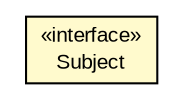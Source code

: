 #!/usr/local/bin/dot
#
# Class diagram 
# Generated by UMLGraph version R5_6-24-gf6e263 (http://www.umlgraph.org/)
#

digraph G {
	edge [fontname="arial",fontsize=10,labelfontname="arial",labelfontsize=10];
	node [fontname="arial",fontsize=10,shape=plaintext];
	nodesep=0.25;
	ranksep=0.5;
	// Subject
	c166 [label=<<table title="Subject" border="0" cellborder="1" cellspacing="0" cellpadding="2" port="p" bgcolor="lemonChiffon" href="./Subject.html">
		<tr><td><table border="0" cellspacing="0" cellpadding="1">
<tr><td align="center" balign="center"> &#171;interface&#187; </td></tr>
<tr><td align="center" balign="center"> Subject </td></tr>
		</table></td></tr>
		</table>>, URL="./Subject.html", fontname="arial", fontcolor="black", fontsize=10.0];
}

